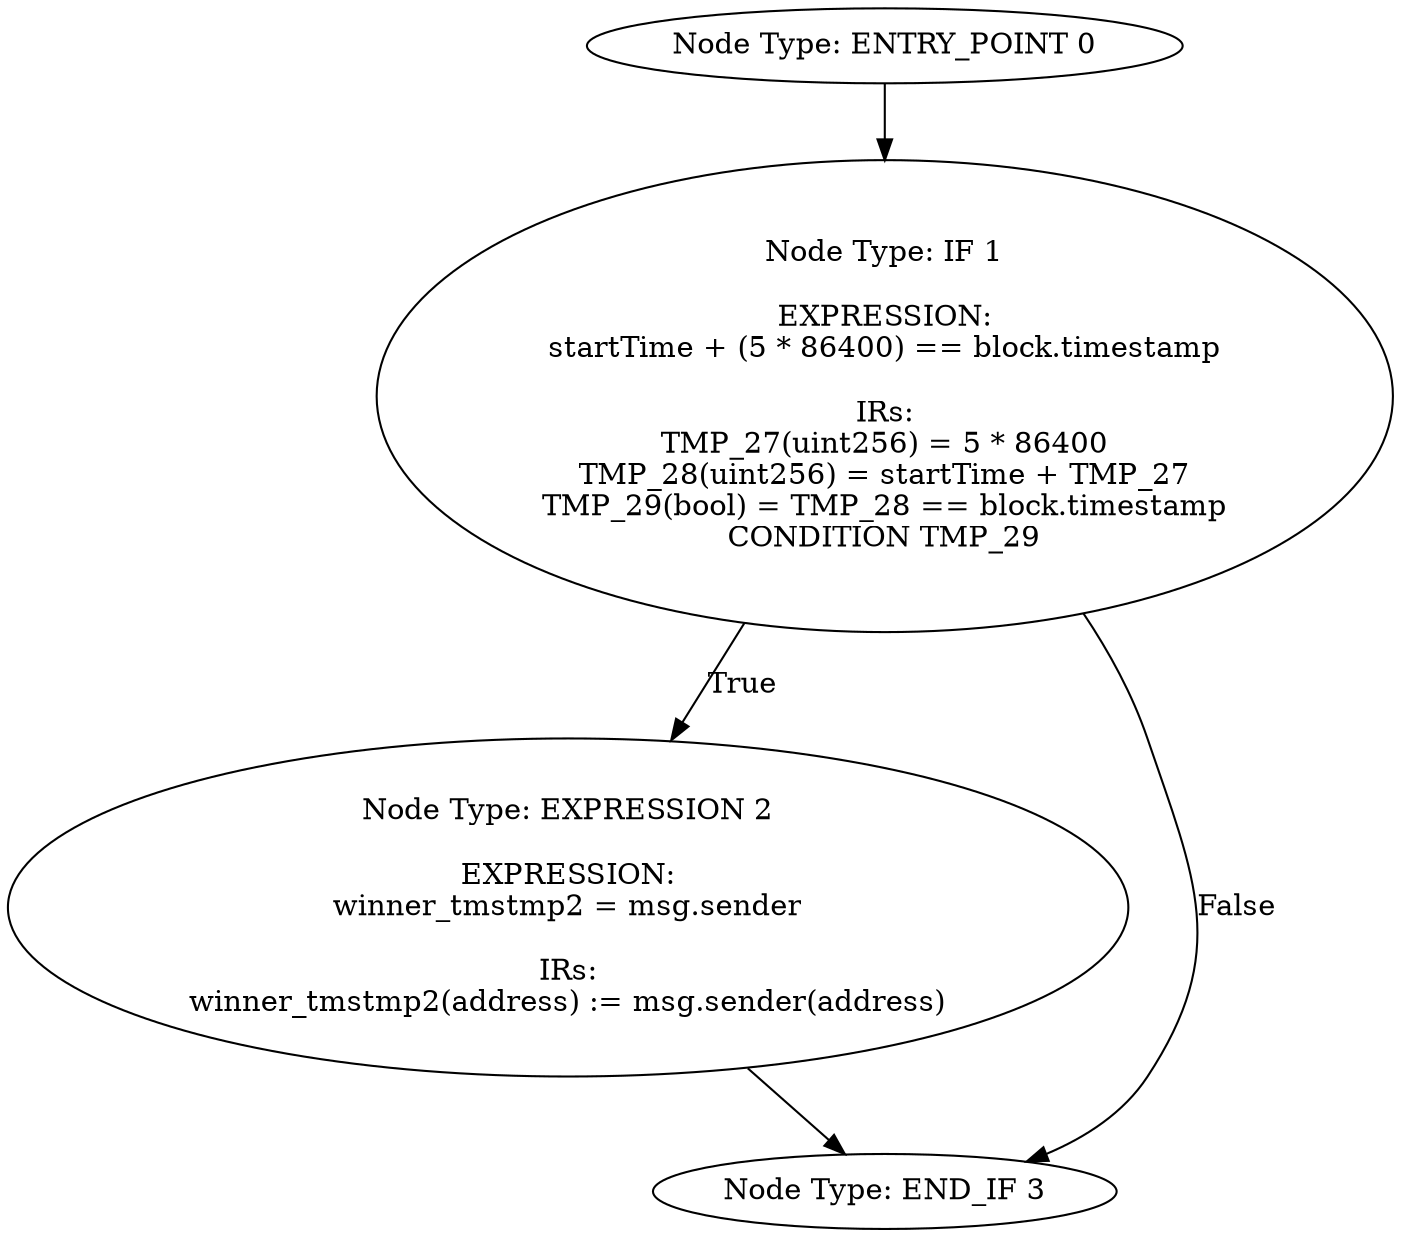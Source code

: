 digraph{
0[label="Node Type: ENTRY_POINT 0
"];
0->1;
1[label="Node Type: IF 1

EXPRESSION:
startTime + (5 * 86400) == block.timestamp

IRs:
TMP_27(uint256) = 5 * 86400
TMP_28(uint256) = startTime + TMP_27
TMP_29(bool) = TMP_28 == block.timestamp
CONDITION TMP_29"];
1->2[label="True"];
1->3[label="False"];
2[label="Node Type: EXPRESSION 2

EXPRESSION:
winner_tmstmp2 = msg.sender

IRs:
winner_tmstmp2(address) := msg.sender(address)"];
2->3;
3[label="Node Type: END_IF 3
"];
}
